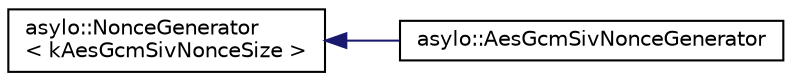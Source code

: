 digraph "Graphical Class Hierarchy"
{
  edge [fontname="Helvetica",fontsize="10",labelfontname="Helvetica",labelfontsize="10"];
  node [fontname="Helvetica",fontsize="10",shape=record];
  rankdir="LR";
  Node0 [label="asylo::NonceGenerator\l\< kAesGcmSivNonceSize \>",height=0.2,width=0.4,color="black", fillcolor="white", style="filled",URL="$classasylo_1_1NonceGenerator.html"];
  Node0 -> Node1 [dir="back",color="midnightblue",fontsize="10",style="solid",fontname="Helvetica"];
  Node1 [label="asylo::AesGcmSivNonceGenerator",height=0.2,width=0.4,color="black", fillcolor="white", style="filled",URL="$classasylo_1_1AesGcmSivNonceGenerator.html",tooltip="A 96-bit NonceGenerator that returns a uniformly distributed random nonce on each invocation of NextN..."];
}
